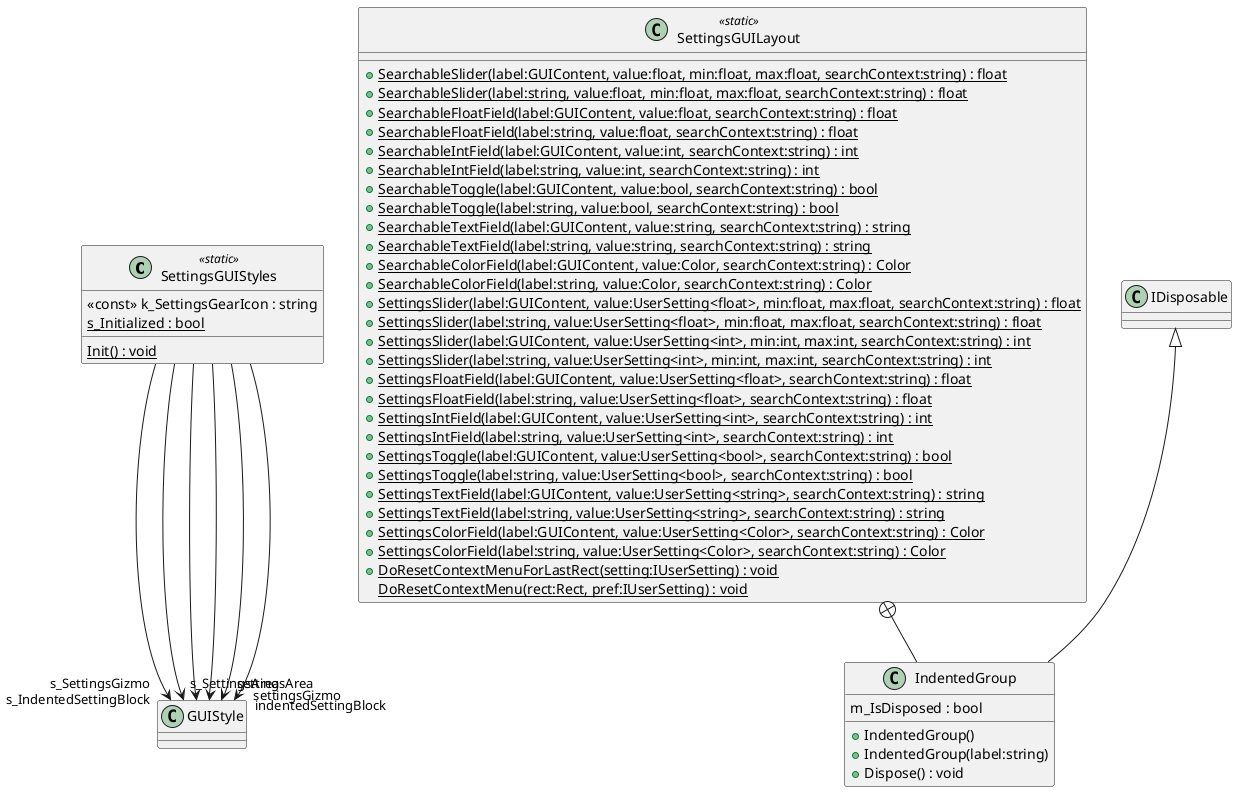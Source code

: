 @startuml
class SettingsGUIStyles <<static>> {
    <<const>> k_SettingsGearIcon : string
    {static} s_Initialized : bool
    {static} Init() : void
}
class SettingsGUILayout <<static>> {
    + {static} SearchableSlider(label:GUIContent, value:float, min:float, max:float, searchContext:string) : float
    + {static} SearchableSlider(label:string, value:float, min:float, max:float, searchContext:string) : float
    + {static} SearchableFloatField(label:GUIContent, value:float, searchContext:string) : float
    + {static} SearchableFloatField(label:string, value:float, searchContext:string) : float
    + {static} SearchableIntField(label:GUIContent, value:int, searchContext:string) : int
    + {static} SearchableIntField(label:string, value:int, searchContext:string) : int
    + {static} SearchableToggle(label:GUIContent, value:bool, searchContext:string) : bool
    + {static} SearchableToggle(label:string, value:bool, searchContext:string) : bool
    + {static} SearchableTextField(label:GUIContent, value:string, searchContext:string) : string
    + {static} SearchableTextField(label:string, value:string, searchContext:string) : string
    + {static} SearchableColorField(label:GUIContent, value:Color, searchContext:string) : Color
    + {static} SearchableColorField(label:string, value:Color, searchContext:string) : Color
    + {static} SettingsSlider(label:GUIContent, value:UserSetting<float>, min:float, max:float, searchContext:string) : float
    + {static} SettingsSlider(label:string, value:UserSetting<float>, min:float, max:float, searchContext:string) : float
    + {static} SettingsSlider(label:GUIContent, value:UserSetting<int>, min:int, max:int, searchContext:string) : int
    + {static} SettingsSlider(label:string, value:UserSetting<int>, min:int, max:int, searchContext:string) : int
    + {static} SettingsFloatField(label:GUIContent, value:UserSetting<float>, searchContext:string) : float
    + {static} SettingsFloatField(label:string, value:UserSetting<float>, searchContext:string) : float
    + {static} SettingsIntField(label:GUIContent, value:UserSetting<int>, searchContext:string) : int
    + {static} SettingsIntField(label:string, value:UserSetting<int>, searchContext:string) : int
    + {static} SettingsToggle(label:GUIContent, value:UserSetting<bool>, searchContext:string) : bool
    + {static} SettingsToggle(label:string, value:UserSetting<bool>, searchContext:string) : bool
    + {static} SettingsTextField(label:GUIContent, value:UserSetting<string>, searchContext:string) : string
    + {static} SettingsTextField(label:string, value:UserSetting<string>, searchContext:string) : string
    + {static} SettingsColorField(label:GUIContent, value:UserSetting<Color>, searchContext:string) : Color
    + {static} SettingsColorField(label:string, value:UserSetting<Color>, searchContext:string) : Color
    + {static} DoResetContextMenuForLastRect(setting:IUserSetting) : void
    {static} DoResetContextMenu(rect:Rect, pref:IUserSetting) : void
}
class IndentedGroup {
    m_IsDisposed : bool
    + IndentedGroup()
    + IndentedGroup(label:string)
    + Dispose() : void
}
SettingsGUIStyles --> "s_SettingsGizmo" GUIStyle
SettingsGUIStyles --> "s_SettingsArea" GUIStyle
SettingsGUIStyles --> "s_IndentedSettingBlock" GUIStyle
SettingsGUIStyles --> "settingsGizmo" GUIStyle
SettingsGUIStyles --> "settingsArea" GUIStyle
SettingsGUIStyles --> "indentedSettingBlock" GUIStyle
SettingsGUILayout +-- IndentedGroup
IDisposable <|-- IndentedGroup
@enduml
